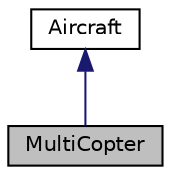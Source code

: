 digraph "MultiCopter"
{
 // INTERACTIVE_SVG=YES
  edge [fontname="Helvetica",fontsize="10",labelfontname="Helvetica",labelfontsize="10"];
  node [fontname="Helvetica",fontsize="10",shape=record];
  Node1 [label="MultiCopter",height=0.2,width=0.4,color="black", fillcolor="grey75", style="filled" fontcolor="black"];
  Node2 -> Node1 [dir="back",color="midnightblue",fontsize="10",style="solid",fontname="Helvetica"];
  Node2 [label="Aircraft",height=0.2,width=0.4,color="black", fillcolor="white", style="filled",URL="$classAircraft.html",tooltip="-*- tab-width: 4; Mode: C++; c-basic-offset: 4; indent-tabs-mode: nil -*- "];
}
